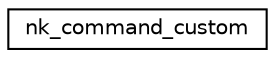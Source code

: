digraph "Graphical Class Hierarchy"
{
 // LATEX_PDF_SIZE
  edge [fontname="Helvetica",fontsize="10",labelfontname="Helvetica",labelfontsize="10"];
  node [fontname="Helvetica",fontsize="10",shape=record];
  rankdir="LR";
  Node0 [label="nk_command_custom",height=0.2,width=0.4,color="black", fillcolor="white", style="filled",URL="$structnk__command__custom.html",tooltip=" "];
}

